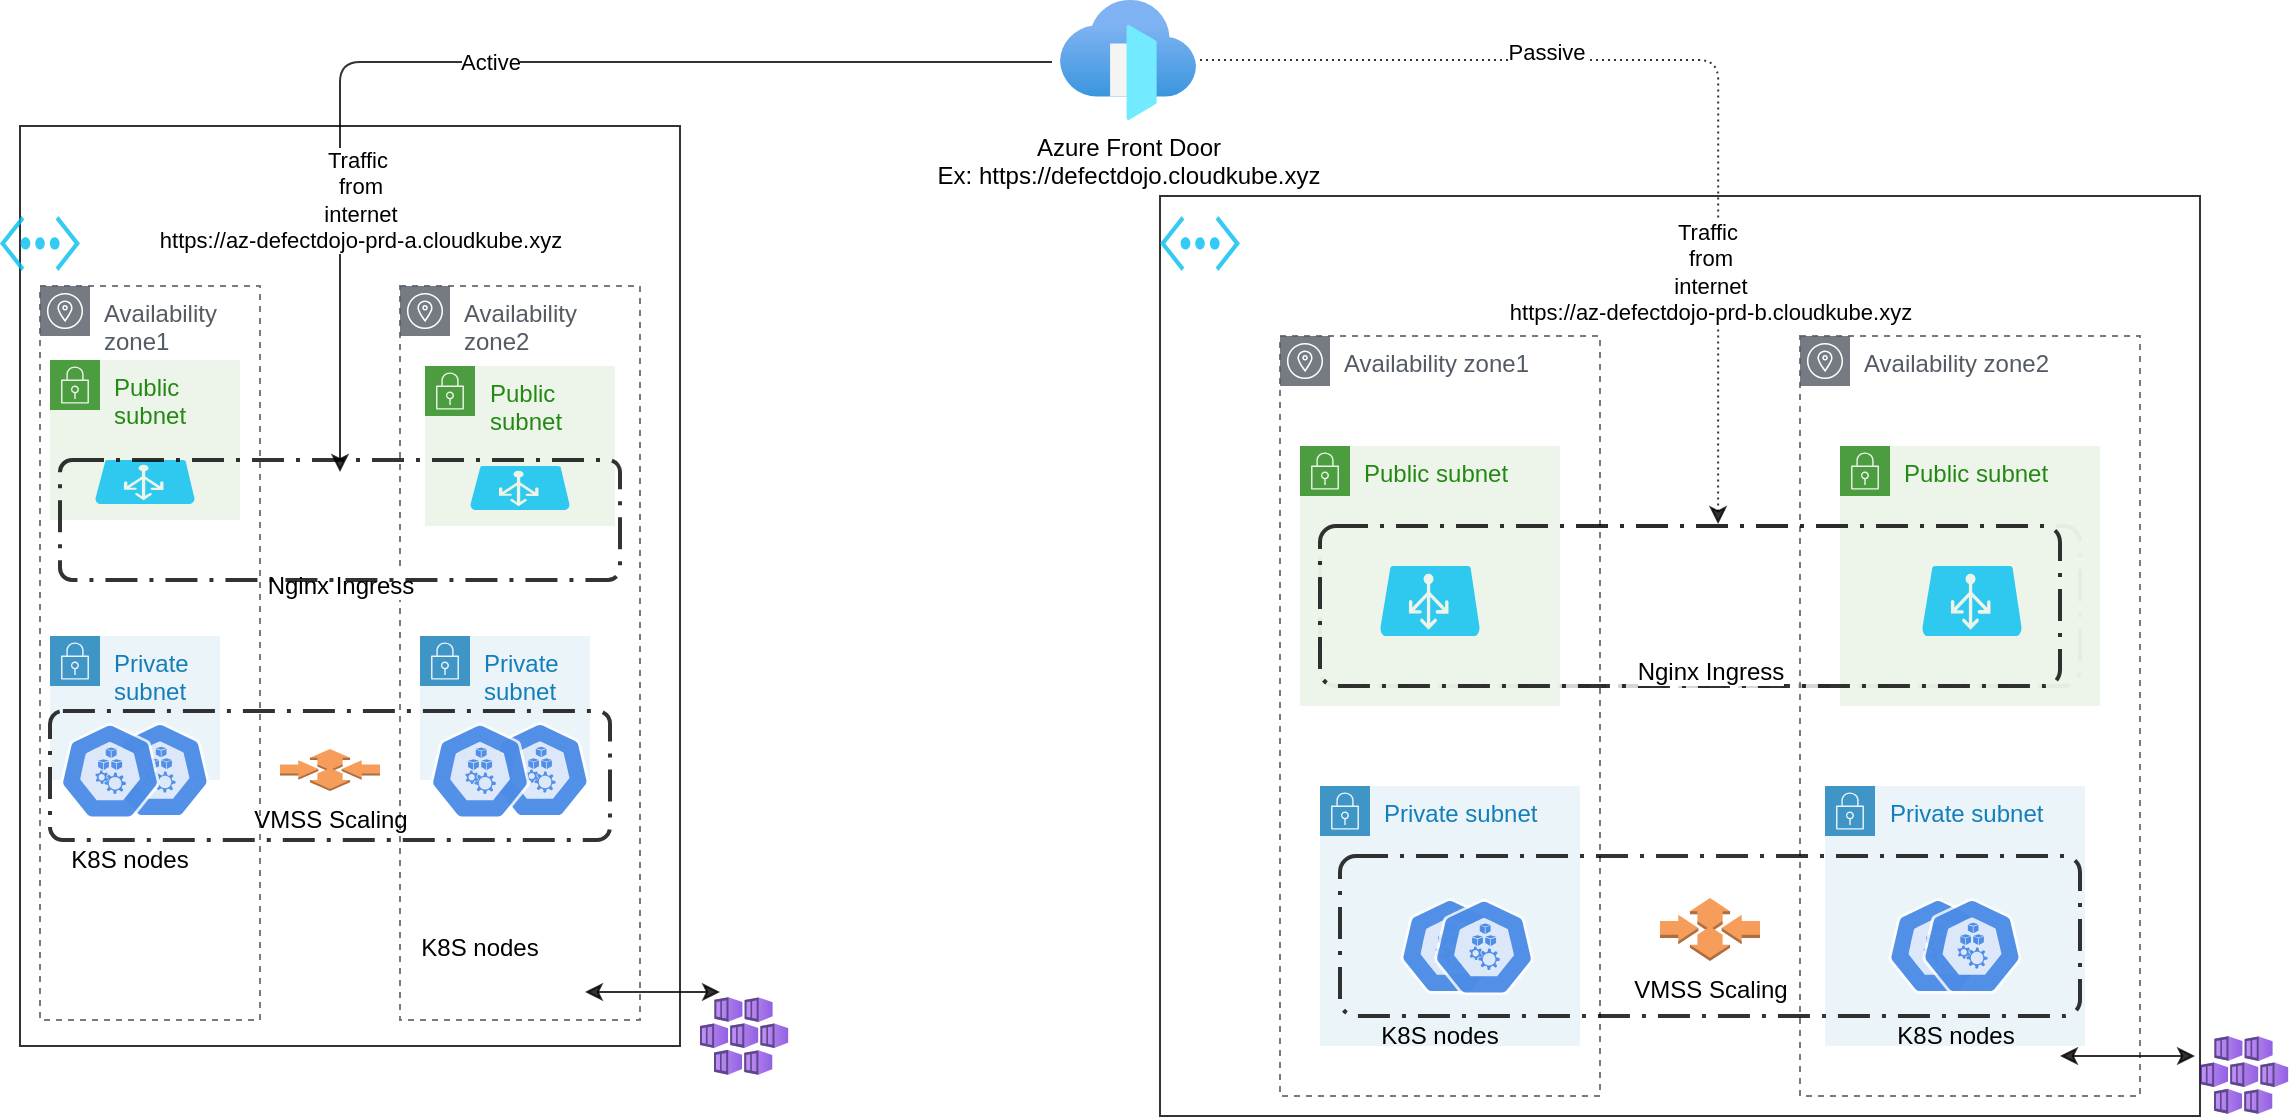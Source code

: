 <mxfile version="14.5.1" type="device"><diagram id="CxNXw_wqGC10T3SDetlR" name="Page-1"><mxGraphModel dx="1024" dy="1701" grid="1" gridSize="10" guides="1" tooltips="1" connect="1" arrows="1" fold="1" page="1" pageScale="1" pageWidth="850" pageHeight="1100" math="0" shadow="0"><root><mxCell id="0"/><mxCell id="1" parent="0"/><mxCell id="zLgNSGf1eI_UuV5sucqD-4" value="" style="shape=ext;double=0;rounded=0;whiteSpace=wrap;html=1;opacity=80;" parent="1" vertex="1"><mxGeometry x="20" y="43" width="330" height="460" as="geometry"/></mxCell><mxCell id="zLgNSGf1eI_UuV5sucqD-28" value="Availability zone2" style="outlineConnect=0;gradientColor=none;html=1;whiteSpace=wrap;fontSize=12;fontStyle=0;shape=mxgraph.aws4.group;grIcon=mxgraph.aws4.group_availability_zone;strokeColor=#545B64;fillColor=none;verticalAlign=top;align=left;spacingLeft=30;fontColor=#545B64;dashed=1;opacity=80;" parent="1" vertex="1"><mxGeometry x="210" y="123" width="120" height="367" as="geometry"/></mxCell><mxCell id="zLgNSGf1eI_UuV5sucqD-27" value="Availability zone1" style="outlineConnect=0;gradientColor=none;html=1;whiteSpace=wrap;fontSize=12;fontStyle=0;shape=mxgraph.aws4.group;grIcon=mxgraph.aws4.group_availability_zone;strokeColor=#545B64;fillColor=none;verticalAlign=top;align=left;spacingLeft=30;fontColor=#545B64;dashed=1;opacity=80;" parent="1" vertex="1"><mxGeometry x="30" y="123" width="110" height="367" as="geometry"/></mxCell><mxCell id="zLgNSGf1eI_UuV5sucqD-12" value="Public subnet" style="points=[[0,0],[0.25,0],[0.5,0],[0.75,0],[1,0],[1,0.25],[1,0.5],[1,0.75],[1,1],[0.75,1],[0.5,1],[0.25,1],[0,1],[0,0.75],[0,0.5],[0,0.25]];outlineConnect=0;gradientColor=none;html=1;whiteSpace=wrap;fontSize=12;fontStyle=0;shape=mxgraph.aws4.group;grIcon=mxgraph.aws4.group_security_group;grStroke=0;strokeColor=#248814;fillColor=#E9F3E6;verticalAlign=top;align=left;spacingLeft=30;fontColor=#248814;dashed=0;opacity=80;" parent="1" vertex="1"><mxGeometry x="35" y="160" width="95" height="80" as="geometry"/></mxCell><mxCell id="zLgNSGf1eI_UuV5sucqD-30" value="Private subnet" style="points=[[0,0],[0.25,0],[0.5,0],[0.75,0],[1,0],[1,0.25],[1,0.5],[1,0.75],[1,1],[0.75,1],[0.5,1],[0.25,1],[0,1],[0,0.75],[0,0.5],[0,0.25]];outlineConnect=0;gradientColor=none;html=1;whiteSpace=wrap;fontSize=12;fontStyle=0;shape=mxgraph.aws4.group;grIcon=mxgraph.aws4.group_security_group;grStroke=0;strokeColor=#147EBA;fillColor=#E6F2F8;verticalAlign=top;align=left;spacingLeft=30;fontColor=#147EBA;dashed=0;opacity=80;" parent="1" vertex="1"><mxGeometry x="35" y="298" width="85" height="72" as="geometry"/></mxCell><mxCell id="zLgNSGf1eI_UuV5sucqD-36" value="" style="html=1;dashed=0;whitespace=wrap;fillColor=#2875E2;strokeColor=#ffffff;points=[[0.005,0.63,0],[0.1,0.2,0],[0.9,0.2,0],[0.5,0,0],[0.995,0.63,0],[0.72,0.99,0],[0.5,1,0],[0.28,0.99,0]];shape=mxgraph.kubernetes.icon;prIcon=node;opacity=80;" parent="1" vertex="1"><mxGeometry x="65" y="341" width="50" height="48" as="geometry"/></mxCell><mxCell id="zLgNSGf1eI_UuV5sucqD-37" value="" style="html=1;dashed=0;whitespace=wrap;fillColor=#2875E2;strokeColor=#ffffff;points=[[0.005,0.63,0],[0.1,0.2,0],[0.9,0.2,0],[0.5,0,0],[0.995,0.63,0],[0.72,0.99,0],[0.5,1,0],[0.28,0.99,0]];shape=mxgraph.kubernetes.icon;prIcon=node;opacity=80;" parent="1" vertex="1"><mxGeometry x="40" y="341" width="50" height="49" as="geometry"/></mxCell><mxCell id="zLgNSGf1eI_UuV5sucqD-50" value="" style="endArrow=classic;startArrow=classic;html=1;entryX=0.2;entryY=0.22;entryDx=0;entryDy=0;entryPerimeter=0;opacity=80;" parent="1" edge="1"><mxGeometry width="50" height="50" relative="1" as="geometry"><mxPoint x="302.5" y="476" as="sourcePoint"/><mxPoint x="370" y="476" as="targetPoint"/></mxGeometry></mxCell><mxCell id="zLgNSGf1eI_UuV5sucqD-51" value="K8S nodes" style="text;html=1;strokeColor=none;fillColor=none;align=center;verticalAlign=middle;whiteSpace=wrap;rounded=0;dashed=1;opacity=80;" parent="1" vertex="1"><mxGeometry x="35" y="400" width="80" height="20" as="geometry"/></mxCell><mxCell id="zLgNSGf1eI_UuV5sucqD-60" value="VMSS Scaling" style="outlineConnect=0;dashed=0;verticalLabelPosition=bottom;verticalAlign=top;align=center;html=1;shape=mxgraph.aws3.auto_scaling;fillColor=#F58534;gradientColor=none;strokeColor=#97D077;strokeWidth=2;opacity=80;" parent="1" vertex="1"><mxGeometry x="150" y="354.5" width="50" height="21" as="geometry"/></mxCell><mxCell id="og0ccVUUEbTX6F8VB05c-2" value="" style="verticalLabelPosition=bottom;html=1;verticalAlign=top;align=center;strokeColor=none;fillColor=#00BEF2;shape=mxgraph.azure.virtual_network;pointerEvents=1;opacity=80;" parent="1" vertex="1"><mxGeometry x="10" y="88" width="40" height="27.5" as="geometry"/></mxCell><mxCell id="og0ccVUUEbTX6F8VB05c-3" value="" style="verticalLabelPosition=bottom;html=1;verticalAlign=top;align=center;strokeColor=none;fillColor=#00BEF2;shape=mxgraph.azure.azure_load_balancer;opacity=80;" parent="1" vertex="1"><mxGeometry x="57.5" y="210" width="50" height="22" as="geometry"/></mxCell><mxCell id="og0ccVUUEbTX6F8VB05c-5" value="" style="aspect=fixed;html=1;points=[];align=center;image;fontSize=12;image=img/lib/azure2/containers/Kubernetes_Services.svg;opacity=80;" parent="1" vertex="1"><mxGeometry x="360" y="478.5" width="44.2" height="39" as="geometry"/></mxCell><mxCell id="og0ccVUUEbTX6F8VB05c-23" value="" style="rounded=1;arcSize=10;dashed=1;fillColor=none;gradientColor=none;dashPattern=8 3 1 3;strokeWidth=2;opacity=80;" parent="1" vertex="1"><mxGeometry x="670" y="243" width="380" height="80" as="geometry"/></mxCell><mxCell id="og0ccVUUEbTX6F8VB05c-24" value="" style="shape=ext;double=0;rounded=0;whiteSpace=wrap;html=1;opacity=80;" parent="1" vertex="1"><mxGeometry x="590" y="78" width="520" height="460" as="geometry"/></mxCell><mxCell id="og0ccVUUEbTX6F8VB05c-25" value="Public subnet" style="points=[[0,0],[0.25,0],[0.5,0],[0.75,0],[1,0],[1,0.25],[1,0.5],[1,0.75],[1,1],[0.75,1],[0.5,1],[0.25,1],[0,1],[0,0.75],[0,0.5],[0,0.25]];outlineConnect=0;gradientColor=none;html=1;whiteSpace=wrap;fontSize=12;fontStyle=0;shape=mxgraph.aws4.group;grIcon=mxgraph.aws4.group_security_group;grStroke=0;strokeColor=#248814;fillColor=#E9F3E6;verticalAlign=top;align=left;spacingLeft=30;fontColor=#248814;dashed=0;opacity=80;" parent="1" vertex="1"><mxGeometry x="660" y="203" width="130" height="130" as="geometry"/></mxCell><mxCell id="og0ccVUUEbTX6F8VB05c-26" value="Public subnet" style="points=[[0,0],[0.25,0],[0.5,0],[0.75,0],[1,0],[1,0.25],[1,0.5],[1,0.75],[1,1],[0.75,1],[0.5,1],[0.25,1],[0,1],[0,0.75],[0,0.5],[0,0.25]];outlineConnect=0;gradientColor=none;html=1;whiteSpace=wrap;fontSize=12;fontStyle=0;shape=mxgraph.aws4.group;grIcon=mxgraph.aws4.group_security_group;grStroke=0;strokeColor=#248814;fillColor=#E9F3E6;verticalAlign=top;align=left;spacingLeft=30;fontColor=#248814;dashed=0;opacity=80;" parent="1" vertex="1"><mxGeometry x="930" y="203" width="130" height="130" as="geometry"/></mxCell><mxCell id="og0ccVUUEbTX6F8VB05c-27" value="Private subnet" style="points=[[0,0],[0.25,0],[0.5,0],[0.75,0],[1,0],[1,0.25],[1,0.5],[1,0.75],[1,1],[0.75,1],[0.5,1],[0.25,1],[0,1],[0,0.75],[0,0.5],[0,0.25]];outlineConnect=0;gradientColor=none;html=1;whiteSpace=wrap;fontSize=12;fontStyle=0;shape=mxgraph.aws4.group;grIcon=mxgraph.aws4.group_security_group;grStroke=0;strokeColor=#147EBA;fillColor=#E6F2F8;verticalAlign=top;align=left;spacingLeft=30;fontColor=#147EBA;dashed=0;opacity=80;" parent="1" vertex="1"><mxGeometry x="922.5" y="373" width="130" height="130" as="geometry"/></mxCell><mxCell id="og0ccVUUEbTX6F8VB05c-28" value="Private subnet" style="points=[[0,0],[0.25,0],[0.5,0],[0.75,0],[1,0],[1,0.25],[1,0.5],[1,0.75],[1,1],[0.75,1],[0.5,1],[0.25,1],[0,1],[0,0.75],[0,0.5],[0,0.25]];outlineConnect=0;gradientColor=none;html=1;whiteSpace=wrap;fontSize=12;fontStyle=0;shape=mxgraph.aws4.group;grIcon=mxgraph.aws4.group_security_group;grStroke=0;strokeColor=#147EBA;fillColor=#E6F2F8;verticalAlign=top;align=left;spacingLeft=30;fontColor=#147EBA;dashed=0;opacity=80;" parent="1" vertex="1"><mxGeometry x="670" y="373" width="130" height="130" as="geometry"/></mxCell><mxCell id="og0ccVUUEbTX6F8VB05c-29" value="Availability zone1" style="outlineConnect=0;gradientColor=none;html=1;whiteSpace=wrap;fontSize=12;fontStyle=0;shape=mxgraph.aws4.group;grIcon=mxgraph.aws4.group_availability_zone;strokeColor=#545B64;fillColor=none;verticalAlign=top;align=left;spacingLeft=30;fontColor=#545B64;dashed=1;opacity=80;" parent="1" vertex="1"><mxGeometry x="650" y="148" width="160" height="380" as="geometry"/></mxCell><mxCell id="og0ccVUUEbTX6F8VB05c-30" value="Availability zone2" style="outlineConnect=0;gradientColor=none;html=1;whiteSpace=wrap;fontSize=12;fontStyle=0;shape=mxgraph.aws4.group;grIcon=mxgraph.aws4.group_availability_zone;strokeColor=#545B64;fillColor=none;verticalAlign=top;align=left;spacingLeft=30;fontColor=#545B64;dashed=1;opacity=80;" parent="1" vertex="1"><mxGeometry x="910" y="148" width="170" height="380" as="geometry"/></mxCell><mxCell id="og0ccVUUEbTX6F8VB05c-31" value="" style="html=1;dashed=0;whitespace=wrap;fillColor=#2875E2;strokeColor=#ffffff;points=[[0.005,0.63,0],[0.1,0.2,0],[0.9,0.2,0],[0.5,0,0],[0.995,0.63,0],[0.72,0.99,0],[0.5,1,0],[0.28,0.99,0]];shape=mxgraph.kubernetes.icon;prIcon=node;opacity=80;" parent="1" vertex="1"><mxGeometry x="710" y="429" width="50" height="48" as="geometry"/></mxCell><mxCell id="og0ccVUUEbTX6F8VB05c-32" value="" style="html=1;dashed=0;whitespace=wrap;fillColor=#2875E2;strokeColor=#ffffff;points=[[0.005,0.63,0],[0.1,0.2,0],[0.9,0.2,0],[0.5,0,0],[0.995,0.63,0],[0.72,0.99,0],[0.5,1,0],[0.28,0.99,0]];shape=mxgraph.kubernetes.icon;prIcon=node;opacity=80;" parent="1" vertex="1"><mxGeometry x="727" y="429" width="50" height="49" as="geometry"/></mxCell><mxCell id="og0ccVUUEbTX6F8VB05c-33" value="" style="html=1;dashed=0;whitespace=wrap;fillColor=#2875E2;strokeColor=#ffffff;points=[[0.005,0.63,0],[0.1,0.2,0],[0.9,0.2,0],[0.5,0,0],[0.995,0.63,0],[0.72,0.99,0],[0.5,1,0],[0.28,0.99,0]];shape=mxgraph.kubernetes.icon;prIcon=node;opacity=80;" parent="1" vertex="1"><mxGeometry x="954" y="429" width="50" height="48" as="geometry"/></mxCell><mxCell id="og0ccVUUEbTX6F8VB05c-34" value="" style="html=1;dashed=0;whitespace=wrap;fillColor=#2875E2;strokeColor=#ffffff;points=[[0.005,0.63,0],[0.1,0.2,0],[0.9,0.2,0],[0.5,0,0],[0.995,0.63,0],[0.72,0.99,0],[0.5,1,0],[0.28,0.99,0]];shape=mxgraph.kubernetes.icon;prIcon=node;opacity=80;" parent="1" vertex="1"><mxGeometry x="971" y="429" width="50" height="48" as="geometry"/></mxCell><mxCell id="og0ccVUUEbTX6F8VB05c-35" value="" style="endArrow=classic;startArrow=classic;html=1;entryX=0.2;entryY=0.22;entryDx=0;entryDy=0;entryPerimeter=0;opacity=80;" parent="1" edge="1"><mxGeometry width="50" height="50" relative="1" as="geometry"><mxPoint x="1040" y="508" as="sourcePoint"/><mxPoint x="1107.5" y="508" as="targetPoint"/></mxGeometry></mxCell><mxCell id="og0ccVUUEbTX6F8VB05c-36" value="K8S nodes" style="text;html=1;strokeColor=none;fillColor=none;align=center;verticalAlign=middle;whiteSpace=wrap;rounded=0;dashed=1;opacity=80;" parent="1" vertex="1"><mxGeometry x="690" y="488" width="80" height="20" as="geometry"/></mxCell><mxCell id="og0ccVUUEbTX6F8VB05c-37" value="K8S nodes" style="text;html=1;strokeColor=none;fillColor=none;align=center;verticalAlign=middle;whiteSpace=wrap;rounded=0;dashed=1;opacity=80;" parent="1" vertex="1"><mxGeometry x="947.5" y="488" width="80" height="20" as="geometry"/></mxCell><mxCell id="og0ccVUUEbTX6F8VB05c-38" value="" style="rounded=1;arcSize=10;dashed=1;fillColor=none;gradientColor=none;dashPattern=8 3 1 3;strokeWidth=2;opacity=80;" parent="1" vertex="1"><mxGeometry x="680" y="408" width="370" height="80" as="geometry"/></mxCell><mxCell id="og0ccVUUEbTX6F8VB05c-39" value="VMSS Scaling" style="outlineConnect=0;dashed=0;verticalLabelPosition=bottom;verticalAlign=top;align=center;html=1;shape=mxgraph.aws3.auto_scaling;fillColor=#F58534;gradientColor=none;strokeColor=#97D077;strokeWidth=2;opacity=80;" parent="1" vertex="1"><mxGeometry x="840" y="429" width="50" height="31.5" as="geometry"/></mxCell><mxCell id="og0ccVUUEbTX6F8VB05c-40" value="" style="verticalLabelPosition=bottom;html=1;verticalAlign=top;align=center;strokeColor=none;fillColor=#00BEF2;shape=mxgraph.azure.virtual_network;pointerEvents=1;opacity=80;" parent="1" vertex="1"><mxGeometry x="590" y="88" width="40" height="27.5" as="geometry"/></mxCell><mxCell id="og0ccVUUEbTX6F8VB05c-41" value="" style="verticalLabelPosition=bottom;html=1;verticalAlign=top;align=center;strokeColor=none;fillColor=#00BEF2;shape=mxgraph.azure.azure_load_balancer;opacity=80;" parent="1" vertex="1"><mxGeometry x="700" y="263" width="50" height="35" as="geometry"/></mxCell><mxCell id="og0ccVUUEbTX6F8VB05c-42" value="" style="verticalLabelPosition=bottom;html=1;verticalAlign=top;align=center;strokeColor=none;fillColor=#00BEF2;shape=mxgraph.azure.azure_load_balancer;opacity=80;" parent="1" vertex="1"><mxGeometry x="971" y="263" width="50" height="35" as="geometry"/></mxCell><mxCell id="og0ccVUUEbTX6F8VB05c-43" value="" style="aspect=fixed;html=1;points=[];align=center;image;fontSize=12;image=img/lib/azure2/containers/Kubernetes_Services.svg;opacity=80;" parent="1" vertex="1"><mxGeometry x="1110" y="498" width="44.2" height="39" as="geometry"/></mxCell><mxCell id="og0ccVUUEbTX6F8VB05c-47" value="Azure Front Door&lt;br&gt;Ex: https://defectdojo.cloudkube.xyz" style="aspect=fixed;html=1;points=[];align=center;image;fontSize=12;image=img/lib/azure2/networking/Front_Doors.svg;opacity=80;" parent="1" vertex="1"><mxGeometry x="540" y="-20" width="68" height="60" as="geometry"/></mxCell><mxCell id="og0ccVUUEbTX6F8VB05c-48" value="Active" style="edgeStyle=segmentEdgeStyle;endArrow=classic;html=1;opacity=80;exitX=-0.059;exitY=0.517;exitDx=0;exitDy=0;exitPerimeter=0;entryX=0.5;entryY=0;entryDx=0;entryDy=0;" parent="1" source="og0ccVUUEbTX6F8VB05c-47" edge="1" target="og0ccVUUEbTX6F8VB05c-55"><mxGeometry width="50" height="50" relative="1" as="geometry"><mxPoint x="520" y="40" as="sourcePoint"/><mxPoint x="180" y="30" as="targetPoint"/><Array as="points"><mxPoint x="180" y="11"/></Array></mxGeometry></mxCell><mxCell id="og0ccVUUEbTX6F8VB05c-49" value="" style="edgeStyle=segmentEdgeStyle;endArrow=classic;html=1;opacity=80;entryX=0.538;entryY=-0.012;entryDx=0;entryDy=0;entryPerimeter=0;dashed=1;dashPattern=1 2;" parent="1" target="og0ccVUUEbTX6F8VB05c-53" edge="1"><mxGeometry width="50" height="50" relative="1" as="geometry"><mxPoint x="610" y="10" as="sourcePoint"/><mxPoint x="290.92" y="88" as="targetPoint"/></mxGeometry></mxCell><mxCell id="og0ccVUUEbTX6F8VB05c-50" value="Passive" style="edgeLabel;html=1;align=center;verticalAlign=middle;resizable=0;points=[];" parent="og0ccVUUEbTX6F8VB05c-49" vertex="1" connectable="0"><mxGeometry x="-0.295" y="4" relative="1" as="geometry"><mxPoint as="offset"/></mxGeometry></mxCell><mxCell id="og0ccVUUEbTX6F8VB05c-53" value="" style="rounded=1;arcSize=10;dashed=1;fillColor=none;gradientColor=none;dashPattern=8 3 1 3;strokeWidth=2;opacity=80;" parent="1" vertex="1"><mxGeometry x="670" y="243" width="370" height="80" as="geometry"/></mxCell><mxCell id="og0ccVUUEbTX6F8VB05c-55" value="Nginx Ingress" style="shape=image;html=1;verticalAlign=top;verticalLabelPosition=bottom;labelBackgroundColor=#ffffff;imageAspect=0;aspect=fixed;image=https://cdn4.iconfinder.com/data/icons/logos-brands-5/24/nginx-128.png" parent="1" vertex="1"><mxGeometry x="158.5" y="216" width="43" height="43" as="geometry"/></mxCell><mxCell id="og0ccVUUEbTX6F8VB05c-60" value="Nginx Ingress" style="shape=image;html=1;verticalAlign=top;verticalLabelPosition=bottom;labelBackgroundColor=#ffffff;imageAspect=0;aspect=fixed;image=https://cdn4.iconfinder.com/data/icons/logos-brands-5/24/nginx-128.png" parent="1" vertex="1"><mxGeometry x="843.5" y="259" width="43" height="43" as="geometry"/></mxCell><mxCell id="7_K-1CFv60yOc4JsJ0Mc-1" value="Traffic&amp;nbsp;&lt;br&gt;from&lt;br&gt;internet&lt;br&gt;https://az-defectdojo-prd-a.cloudkube.xyz" style="edgeLabel;html=1;align=center;verticalAlign=middle;resizable=0;points=[];" parent="1" vertex="1" connectable="0"><mxGeometry x="190.001" y="80.003" as="geometry"/></mxCell><mxCell id="7_K-1CFv60yOc4JsJ0Mc-2" value="Traffic&amp;nbsp;&lt;br&gt;from&lt;br&gt;internet&lt;br&gt;https://az-defectdojo-prd-b.cloudkube.xyz" style="edgeLabel;html=1;align=center;verticalAlign=middle;resizable=0;points=[];" parent="1" vertex="1" connectable="0"><mxGeometry x="865.001" y="115.503" as="geometry"/></mxCell><mxCell id="CnKPz3i6ujRaDxrJ7Fbi-2" value="Private subnet" style="points=[[0,0],[0.25,0],[0.5,0],[0.75,0],[1,0],[1,0.25],[1,0.5],[1,0.75],[1,1],[0.75,1],[0.5,1],[0.25,1],[0,1],[0,0.75],[0,0.5],[0,0.25]];outlineConnect=0;gradientColor=none;html=1;whiteSpace=wrap;fontSize=12;fontStyle=0;shape=mxgraph.aws4.group;grIcon=mxgraph.aws4.group_security_group;grStroke=0;strokeColor=#147EBA;fillColor=#E6F2F8;verticalAlign=top;align=left;spacingLeft=30;fontColor=#147EBA;dashed=0;opacity=80;" vertex="1" parent="1"><mxGeometry x="220" y="298" width="85" height="72" as="geometry"/></mxCell><mxCell id="CnKPz3i6ujRaDxrJ7Fbi-3" value="" style="html=1;dashed=0;whitespace=wrap;fillColor=#2875E2;strokeColor=#ffffff;points=[[0.005,0.63,0],[0.1,0.2,0],[0.9,0.2,0],[0.5,0,0],[0.995,0.63,0],[0.72,0.99,0],[0.5,1,0],[0.28,0.99,0]];shape=mxgraph.kubernetes.icon;prIcon=node;opacity=80;" vertex="1" parent="1"><mxGeometry x="255" y="341" width="50" height="48" as="geometry"/></mxCell><mxCell id="CnKPz3i6ujRaDxrJ7Fbi-4" value="" style="html=1;dashed=0;whitespace=wrap;fillColor=#2875E2;strokeColor=#ffffff;points=[[0.005,0.63,0],[0.1,0.2,0],[0.9,0.2,0],[0.5,0,0],[0.995,0.63,0],[0.72,0.99,0],[0.5,1,0],[0.28,0.99,0]];shape=mxgraph.kubernetes.icon;prIcon=node;opacity=80;" vertex="1" parent="1"><mxGeometry x="225" y="341" width="50" height="49" as="geometry"/></mxCell><mxCell id="CnKPz3i6ujRaDxrJ7Fbi-5" value="K8S nodes" style="text;html=1;strokeColor=none;fillColor=none;align=center;verticalAlign=middle;whiteSpace=wrap;rounded=0;dashed=1;opacity=80;" vertex="1" parent="1"><mxGeometry x="210" y="443.5" width="80" height="20" as="geometry"/></mxCell><mxCell id="CnKPz3i6ujRaDxrJ7Fbi-6" value="Public subnet" style="points=[[0,0],[0.25,0],[0.5,0],[0.75,0],[1,0],[1,0.25],[1,0.5],[1,0.75],[1,1],[0.75,1],[0.5,1],[0.25,1],[0,1],[0,0.75],[0,0.5],[0,0.25]];outlineConnect=0;gradientColor=none;html=1;whiteSpace=wrap;fontSize=12;fontStyle=0;shape=mxgraph.aws4.group;grIcon=mxgraph.aws4.group_security_group;grStroke=0;strokeColor=#248814;fillColor=#E9F3E6;verticalAlign=top;align=left;spacingLeft=30;fontColor=#248814;dashed=0;opacity=80;" vertex="1" parent="1"><mxGeometry x="222.5" y="163" width="95" height="80" as="geometry"/></mxCell><mxCell id="CnKPz3i6ujRaDxrJ7Fbi-7" value="" style="verticalLabelPosition=bottom;html=1;verticalAlign=top;align=center;strokeColor=none;fillColor=#00BEF2;shape=mxgraph.azure.azure_load_balancer;opacity=80;" vertex="1" parent="1"><mxGeometry x="245" y="213" width="50" height="22" as="geometry"/></mxCell><mxCell id="CnKPz3i6ujRaDxrJ7Fbi-8" style="edgeStyle=orthogonalEdgeStyle;rounded=0;orthogonalLoop=1;jettySize=auto;html=1;exitX=0.5;exitY=1;exitDx=0;exitDy=0;" edge="1" parent="1"><mxGeometry relative="1" as="geometry"><mxPoint x="407.5" y="508" as="sourcePoint"/><mxPoint x="407.5" y="508" as="targetPoint"/></mxGeometry></mxCell><mxCell id="og0ccVUUEbTX6F8VB05c-52" value="" style="rounded=1;arcSize=10;dashed=1;fillColor=none;gradientColor=none;dashPattern=8 3 1 3;strokeWidth=2;opacity=80;" parent="1" vertex="1"><mxGeometry x="40" y="210" width="280" height="60" as="geometry"/></mxCell><mxCell id="CnKPz3i6ujRaDxrJ7Fbi-9" value="" style="rounded=1;arcSize=10;dashed=1;fillColor=none;gradientColor=none;dashPattern=8 3 1 3;strokeWidth=2;opacity=80;" vertex="1" parent="1"><mxGeometry x="35" y="335.5" width="280" height="64.5" as="geometry"/></mxCell></root></mxGraphModel></diagram></mxfile>